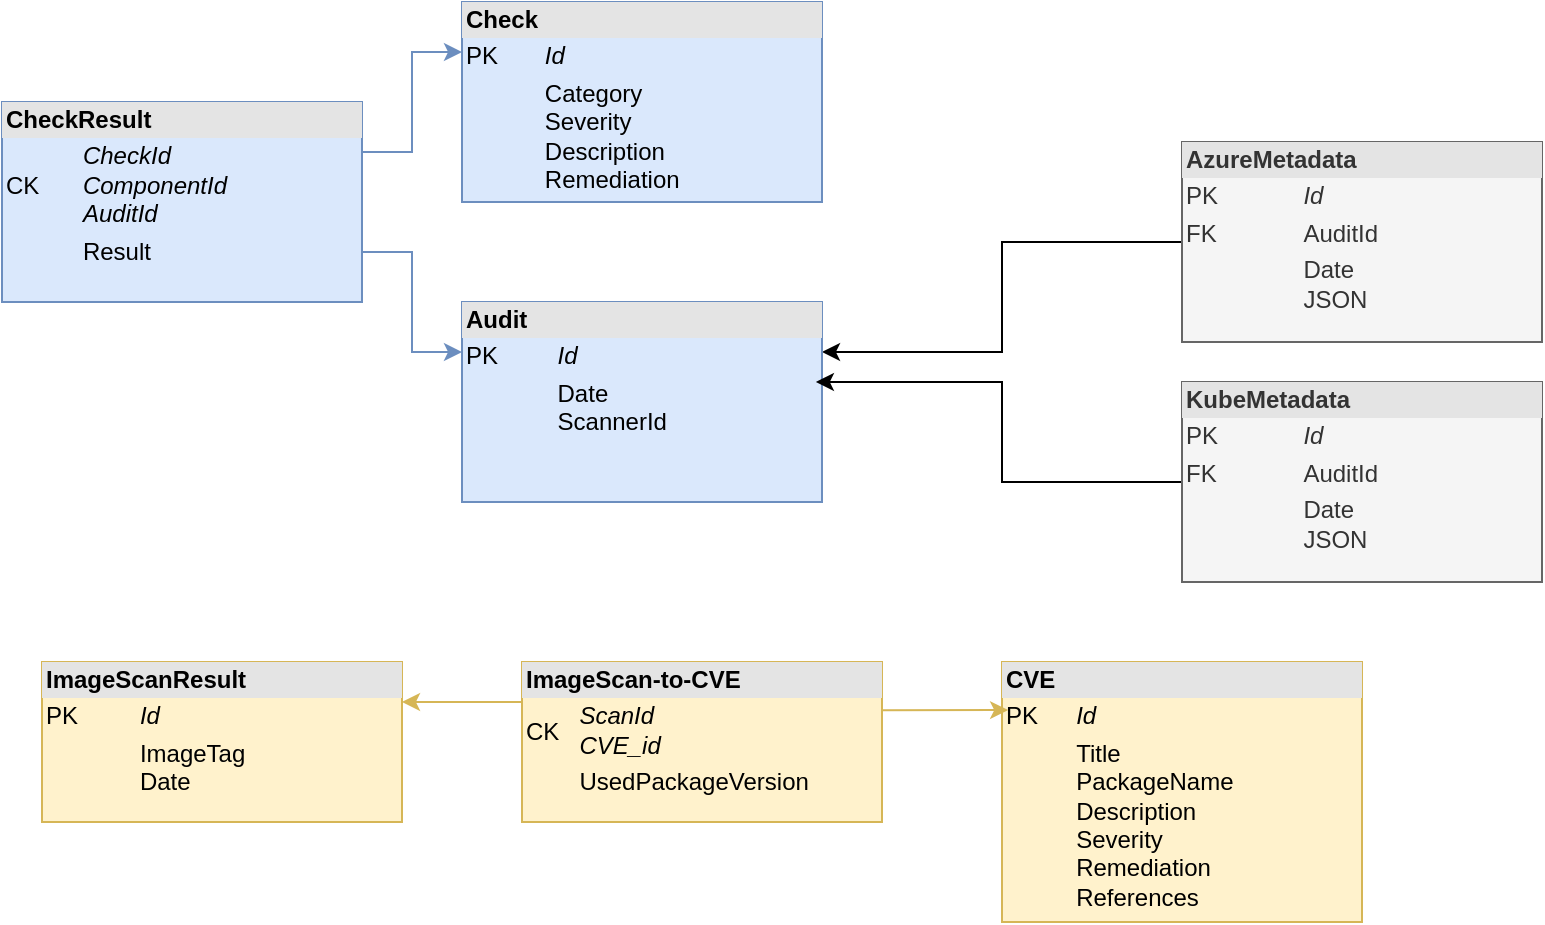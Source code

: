 <mxfile version="12.7.0" type="device"><diagram id="dwJyWr1iCZFf2d68jQ-w" name="Page-1"><mxGraphModel dx="1422" dy="914" grid="1" gridSize="10" guides="1" tooltips="1" connect="1" arrows="1" fold="1" page="1" pageScale="1" pageWidth="850" pageHeight="1100" math="0" shadow="0"><root><mxCell id="0"/><mxCell id="1" parent="0"/><mxCell id="JDszdWRZIIigknKUB1Lt-1" value="&lt;div style=&quot;box-sizing: border-box ; width: 100% ; background: #e4e4e4 ; padding: 2px&quot;&gt;&lt;b&gt;Check&lt;/b&gt;&lt;/div&gt;&lt;table style=&quot;width: 100% ; font-size: 1em&quot; cellpadding=&quot;2&quot; cellspacing=&quot;0&quot;&gt;&lt;tbody&gt;&lt;tr&gt;&lt;td&gt;PK&lt;/td&gt;&lt;td&gt;&lt;i&gt;Id&lt;/i&gt;&lt;/td&gt;&lt;/tr&gt;&lt;tr&gt;&lt;td&gt;&lt;/td&gt;&lt;td&gt;Category&lt;br&gt;Severity&lt;br&gt;Description&lt;br&gt;Remediation&lt;/td&gt;&lt;/tr&gt;&lt;/tbody&gt;&lt;/table&gt;" style="verticalAlign=top;align=left;overflow=fill;html=1;fillColor=#dae8fc;strokeColor=#6c8ebf;" parent="1" vertex="1"><mxGeometry x="240" y="20" width="180" height="100" as="geometry"/></mxCell><mxCell id="JDszdWRZIIigknKUB1Lt-14" style="edgeStyle=orthogonalEdgeStyle;rounded=0;orthogonalLoop=1;jettySize=auto;html=1;exitX=1;exitY=0.25;exitDx=0;exitDy=0;entryX=0;entryY=0.25;entryDx=0;entryDy=0;fillColor=#dae8fc;strokeColor=#6c8ebf;" parent="1" source="JDszdWRZIIigknKUB1Lt-3" target="JDszdWRZIIigknKUB1Lt-1" edge="1"><mxGeometry relative="1" as="geometry"/></mxCell><mxCell id="JDszdWRZIIigknKUB1Lt-16" style="edgeStyle=orthogonalEdgeStyle;rounded=0;orthogonalLoop=1;jettySize=auto;html=1;exitX=1;exitY=0.75;exitDx=0;exitDy=0;entryX=0;entryY=0.25;entryDx=0;entryDy=0;fillColor=#dae8fc;strokeColor=#6c8ebf;" parent="1" source="JDszdWRZIIigknKUB1Lt-3" target="JDszdWRZIIigknKUB1Lt-11" edge="1"><mxGeometry relative="1" as="geometry"/></mxCell><mxCell id="JDszdWRZIIigknKUB1Lt-3" value="&lt;div style=&quot;box-sizing: border-box ; width: 100% ; background: #e4e4e4 ; padding: 2px&quot;&gt;&lt;b&gt;CheckResult&lt;/b&gt;&lt;/div&gt;&lt;table style=&quot;width: 100% ; font-size: 1em&quot; cellpadding=&quot;2&quot; cellspacing=&quot;0&quot;&gt;&lt;tbody&gt;&lt;tr&gt;&lt;td&gt;CK&lt;/td&gt;&lt;td&gt;&lt;i&gt;CheckId&lt;br&gt;ComponentId&lt;br&gt;AuditId&lt;/i&gt;&lt;/td&gt;&lt;/tr&gt;&lt;tr&gt;&lt;td&gt;&lt;/td&gt;&lt;td&gt;Result&lt;/td&gt;&lt;/tr&gt;&lt;/tbody&gt;&lt;/table&gt;" style="verticalAlign=top;align=left;overflow=fill;html=1;fillColor=#dae8fc;strokeColor=#6c8ebf;" parent="1" vertex="1"><mxGeometry x="10" y="70" width="180" height="100" as="geometry"/></mxCell><mxCell id="JDszdWRZIIigknKUB1Lt-28" style="edgeStyle=orthogonalEdgeStyle;rounded=0;orthogonalLoop=1;jettySize=auto;html=1;exitX=0;exitY=0.5;exitDx=0;exitDy=0;entryX=1;entryY=0.25;entryDx=0;entryDy=0;" parent="1" source="JDszdWRZIIigknKUB1Lt-4" target="JDszdWRZIIigknKUB1Lt-11" edge="1"><mxGeometry relative="1" as="geometry"/></mxCell><mxCell id="JDszdWRZIIigknKUB1Lt-4" value="&lt;div style=&quot;box-sizing: border-box ; width: 100% ; background: #e4e4e4 ; padding: 2px&quot;&gt;&lt;b&gt;AzureMetadata&lt;/b&gt;&lt;/div&gt;&lt;table style=&quot;width: 100% ; font-size: 1em&quot; cellpadding=&quot;2&quot; cellspacing=&quot;0&quot;&gt;&lt;tbody&gt;&lt;tr&gt;&lt;td&gt;PK&lt;/td&gt;&lt;td&gt;&lt;i&gt;Id&lt;/i&gt;&lt;/td&gt;&lt;/tr&gt;&lt;tr&gt;&lt;td&gt;FK&lt;/td&gt;&lt;td&gt;AuditId&lt;/td&gt;&lt;/tr&gt;&lt;tr&gt;&lt;td&gt;&lt;br&gt;&lt;/td&gt;&lt;td&gt;Date&lt;br&gt;JSON&lt;br&gt;&lt;/td&gt;&lt;/tr&gt;&lt;tr&gt;&lt;td&gt;&lt;br&gt;&lt;/td&gt;&lt;td&gt;&lt;br&gt;&lt;/td&gt;&lt;/tr&gt;&lt;/tbody&gt;&lt;/table&gt;" style="verticalAlign=top;align=left;overflow=fill;html=1;fillColor=#f5f5f5;strokeColor=#666666;fontColor=#333333;" parent="1" vertex="1"><mxGeometry x="600" y="90" width="180" height="100" as="geometry"/></mxCell><mxCell id="JDszdWRZIIigknKUB1Lt-11" value="&lt;div style=&quot;box-sizing: border-box ; width: 100% ; background: #e4e4e4 ; padding: 2px&quot;&gt;&lt;b&gt;Audit&lt;/b&gt;&lt;/div&gt;&lt;table style=&quot;width: 100% ; font-size: 1em&quot; cellpadding=&quot;2&quot; cellspacing=&quot;0&quot;&gt;&lt;tbody&gt;&lt;tr&gt;&lt;td&gt;PK&lt;/td&gt;&lt;td&gt;&lt;i&gt;Id&lt;/i&gt;&lt;/td&gt;&lt;/tr&gt;&lt;tr&gt;&lt;td&gt;&lt;/td&gt;&lt;td&gt;Date&lt;br&gt;ScannerId&lt;br&gt;&lt;/td&gt;&lt;/tr&gt;&lt;/tbody&gt;&lt;/table&gt;" style="verticalAlign=top;align=left;overflow=fill;html=1;fillColor=#dae8fc;strokeColor=#6c8ebf;" parent="1" vertex="1"><mxGeometry x="240" y="170" width="180" height="100" as="geometry"/></mxCell><mxCell id="JDszdWRZIIigknKUB1Lt-26" style="edgeStyle=orthogonalEdgeStyle;rounded=0;orthogonalLoop=1;jettySize=auto;html=1;exitX=0;exitY=0.5;exitDx=0;exitDy=0;entryX=0.983;entryY=0.4;entryDx=0;entryDy=0;entryPerimeter=0;" parent="1" source="JDszdWRZIIigknKUB1Lt-19" target="JDszdWRZIIigknKUB1Lt-11" edge="1"><mxGeometry relative="1" as="geometry"/></mxCell><mxCell id="JDszdWRZIIigknKUB1Lt-19" value="&lt;div style=&quot;box-sizing: border-box ; width: 100% ; background: #e4e4e4 ; padding: 2px&quot;&gt;&lt;b&gt;KubeMetadata&lt;/b&gt;&lt;/div&gt;&lt;table style=&quot;width: 100% ; font-size: 1em&quot; cellpadding=&quot;2&quot; cellspacing=&quot;0&quot;&gt;&lt;tbody&gt;&lt;tr&gt;&lt;td&gt;PK&lt;/td&gt;&lt;td&gt;&lt;i&gt;Id&lt;/i&gt;&lt;/td&gt;&lt;/tr&gt;&lt;tr&gt;&lt;td&gt;FK&lt;/td&gt;&lt;td&gt;AuditId&lt;/td&gt;&lt;/tr&gt;&lt;tr&gt;&lt;td&gt;&lt;br&gt;&lt;/td&gt;&lt;td&gt;Date&lt;br&gt;JSON&lt;br&gt;&lt;/td&gt;&lt;/tr&gt;&lt;tr&gt;&lt;td&gt;&lt;br&gt;&lt;/td&gt;&lt;td&gt;&lt;br&gt;&lt;/td&gt;&lt;/tr&gt;&lt;/tbody&gt;&lt;/table&gt;" style="verticalAlign=top;align=left;overflow=fill;html=1;fillColor=#f5f5f5;strokeColor=#666666;fontColor=#333333;" parent="1" vertex="1"><mxGeometry x="600" y="210" width="180" height="100" as="geometry"/></mxCell><mxCell id="JDszdWRZIIigknKUB1Lt-21" value="&lt;div style=&quot;box-sizing: border-box ; width: 100% ; background: #e4e4e4 ; padding: 2px&quot;&gt;&lt;b&gt;ImageScanResult&lt;/b&gt;&lt;/div&gt;&lt;table style=&quot;width: 100% ; font-size: 1em&quot; cellpadding=&quot;2&quot; cellspacing=&quot;0&quot;&gt;&lt;tbody&gt;&lt;tr&gt;&lt;td&gt;PK&lt;/td&gt;&lt;td&gt;&lt;i&gt;Id&lt;/i&gt;&lt;/td&gt;&lt;/tr&gt;&lt;tr&gt;&lt;td&gt;&lt;/td&gt;&lt;td&gt;ImageTag&lt;br&gt;Date&lt;br&gt;&lt;/td&gt;&lt;/tr&gt;&lt;/tbody&gt;&lt;/table&gt;" style="verticalAlign=top;align=left;overflow=fill;html=1;fillColor=#fff2cc;strokeColor=#d6b656;" parent="1" vertex="1"><mxGeometry x="30" y="350" width="180" height="80" as="geometry"/></mxCell><mxCell id="JDszdWRZIIigknKUB1Lt-22" value="&lt;div style=&quot;box-sizing: border-box ; width: 100% ; background: #e4e4e4 ; padding: 2px&quot;&gt;&lt;b&gt;CVE&lt;/b&gt;&lt;/div&gt;&lt;table style=&quot;width: 100% ; font-size: 1em&quot; cellpadding=&quot;2&quot; cellspacing=&quot;0&quot;&gt;&lt;tbody&gt;&lt;tr&gt;&lt;td&gt;PK&lt;/td&gt;&lt;td&gt;&lt;i&gt;Id&lt;/i&gt;&lt;/td&gt;&lt;/tr&gt;&lt;tr&gt;&lt;td&gt;&lt;/td&gt;&lt;td&gt;Title&lt;br&gt;PackageName&lt;br&gt;Description&lt;br&gt;Severity&lt;br&gt;Remediation&lt;br&gt;References&lt;/td&gt;&lt;/tr&gt;&lt;/tbody&gt;&lt;/table&gt;" style="verticalAlign=top;align=left;overflow=fill;html=1;fillColor=#fff2cc;strokeColor=#d6b656;" parent="1" vertex="1"><mxGeometry x="510" y="350" width="180" height="130" as="geometry"/></mxCell><mxCell id="JDszdWRZIIigknKUB1Lt-24" style="edgeStyle=orthogonalEdgeStyle;rounded=0;orthogonalLoop=1;jettySize=auto;html=1;exitX=0;exitY=0.25;exitDx=0;exitDy=0;entryX=1;entryY=0.25;entryDx=0;entryDy=0;fillColor=#fff2cc;strokeColor=#d6b656;" parent="1" source="JDszdWRZIIigknKUB1Lt-23" target="JDszdWRZIIigknKUB1Lt-21" edge="1"><mxGeometry relative="1" as="geometry"><Array as="points"><mxPoint x="270" y="370"/></Array></mxGeometry></mxCell><mxCell id="JDszdWRZIIigknKUB1Lt-25" style="edgeStyle=orthogonalEdgeStyle;rounded=0;orthogonalLoop=1;jettySize=auto;html=1;exitX=1;exitY=0.5;exitDx=0;exitDy=0;entryX=0.017;entryY=0.185;entryDx=0;entryDy=0;entryPerimeter=0;fillColor=#fff2cc;strokeColor=#d6b656;" parent="1" source="JDszdWRZIIigknKUB1Lt-23" target="JDszdWRZIIigknKUB1Lt-22" edge="1"><mxGeometry relative="1" as="geometry"><Array as="points"><mxPoint x="450" y="374"/></Array></mxGeometry></mxCell><mxCell id="JDszdWRZIIigknKUB1Lt-23" value="&lt;div style=&quot;box-sizing: border-box ; width: 100% ; background: #e4e4e4 ; padding: 2px&quot;&gt;&lt;b&gt;ImageScan-to-CVE&lt;/b&gt;&lt;/div&gt;&lt;table style=&quot;width: 100% ; font-size: 1em&quot; cellpadding=&quot;2&quot; cellspacing=&quot;0&quot;&gt;&lt;tbody&gt;&lt;tr&gt;&lt;td&gt;CK&lt;/td&gt;&lt;td&gt;&lt;i&gt;ScanId&lt;br&gt;CVE_id&lt;/i&gt;&lt;/td&gt;&lt;/tr&gt;&lt;tr&gt;&lt;td&gt;&lt;/td&gt;&lt;td&gt;UsedPackageVersion&lt;/td&gt;&lt;/tr&gt;&lt;/tbody&gt;&lt;/table&gt;" style="verticalAlign=top;align=left;overflow=fill;html=1;fillColor=#fff2cc;strokeColor=#d6b656;" parent="1" vertex="1"><mxGeometry x="270" y="350" width="180" height="80" as="geometry"/></mxCell></root></mxGraphModel></diagram></mxfile>
